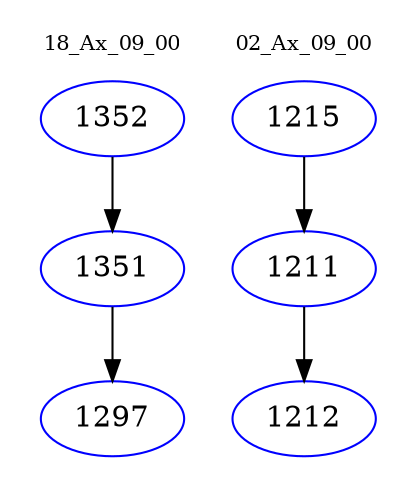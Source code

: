 digraph{
subgraph cluster_0 {
color = white
label = "18_Ax_09_00";
fontsize=10;
T0_1352 [label="1352", color="blue"]
T0_1352 -> T0_1351 [color="black"]
T0_1351 [label="1351", color="blue"]
T0_1351 -> T0_1297 [color="black"]
T0_1297 [label="1297", color="blue"]
}
subgraph cluster_1 {
color = white
label = "02_Ax_09_00";
fontsize=10;
T1_1215 [label="1215", color="blue"]
T1_1215 -> T1_1211 [color="black"]
T1_1211 [label="1211", color="blue"]
T1_1211 -> T1_1212 [color="black"]
T1_1212 [label="1212", color="blue"]
}
}
